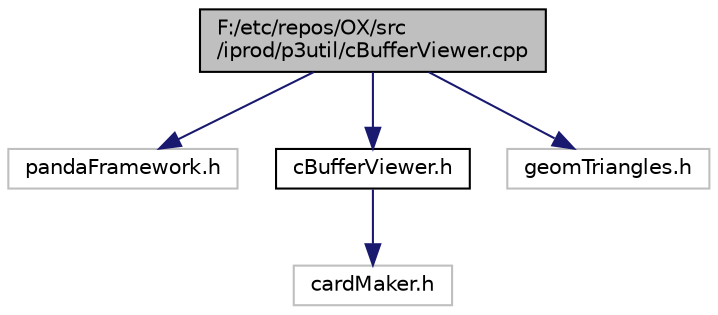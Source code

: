 digraph "F:/etc/repos/OX/src/iprod/p3util/cBufferViewer.cpp"
{
  edge [fontname="Helvetica",fontsize="10",labelfontname="Helvetica",labelfontsize="10"];
  node [fontname="Helvetica",fontsize="10",shape=record];
  Node1 [label="F:/etc/repos/OX/src\l/iprod/p3util/cBufferViewer.cpp",height=0.2,width=0.4,color="black", fillcolor="grey75", style="filled" fontcolor="black"];
  Node1 -> Node2 [color="midnightblue",fontsize="10",style="solid",fontname="Helvetica"];
  Node2 [label="pandaFramework.h",height=0.2,width=0.4,color="grey75", fillcolor="white", style="filled"];
  Node1 -> Node3 [color="midnightblue",fontsize="10",style="solid",fontname="Helvetica"];
  Node3 [label="cBufferViewer.h",height=0.2,width=0.4,color="black", fillcolor="white", style="filled",URL="$c_buffer_viewer_8h.html"];
  Node3 -> Node4 [color="midnightblue",fontsize="10",style="solid",fontname="Helvetica"];
  Node4 [label="cardMaker.h",height=0.2,width=0.4,color="grey75", fillcolor="white", style="filled"];
  Node1 -> Node5 [color="midnightblue",fontsize="10",style="solid",fontname="Helvetica"];
  Node5 [label="geomTriangles.h",height=0.2,width=0.4,color="grey75", fillcolor="white", style="filled"];
}
